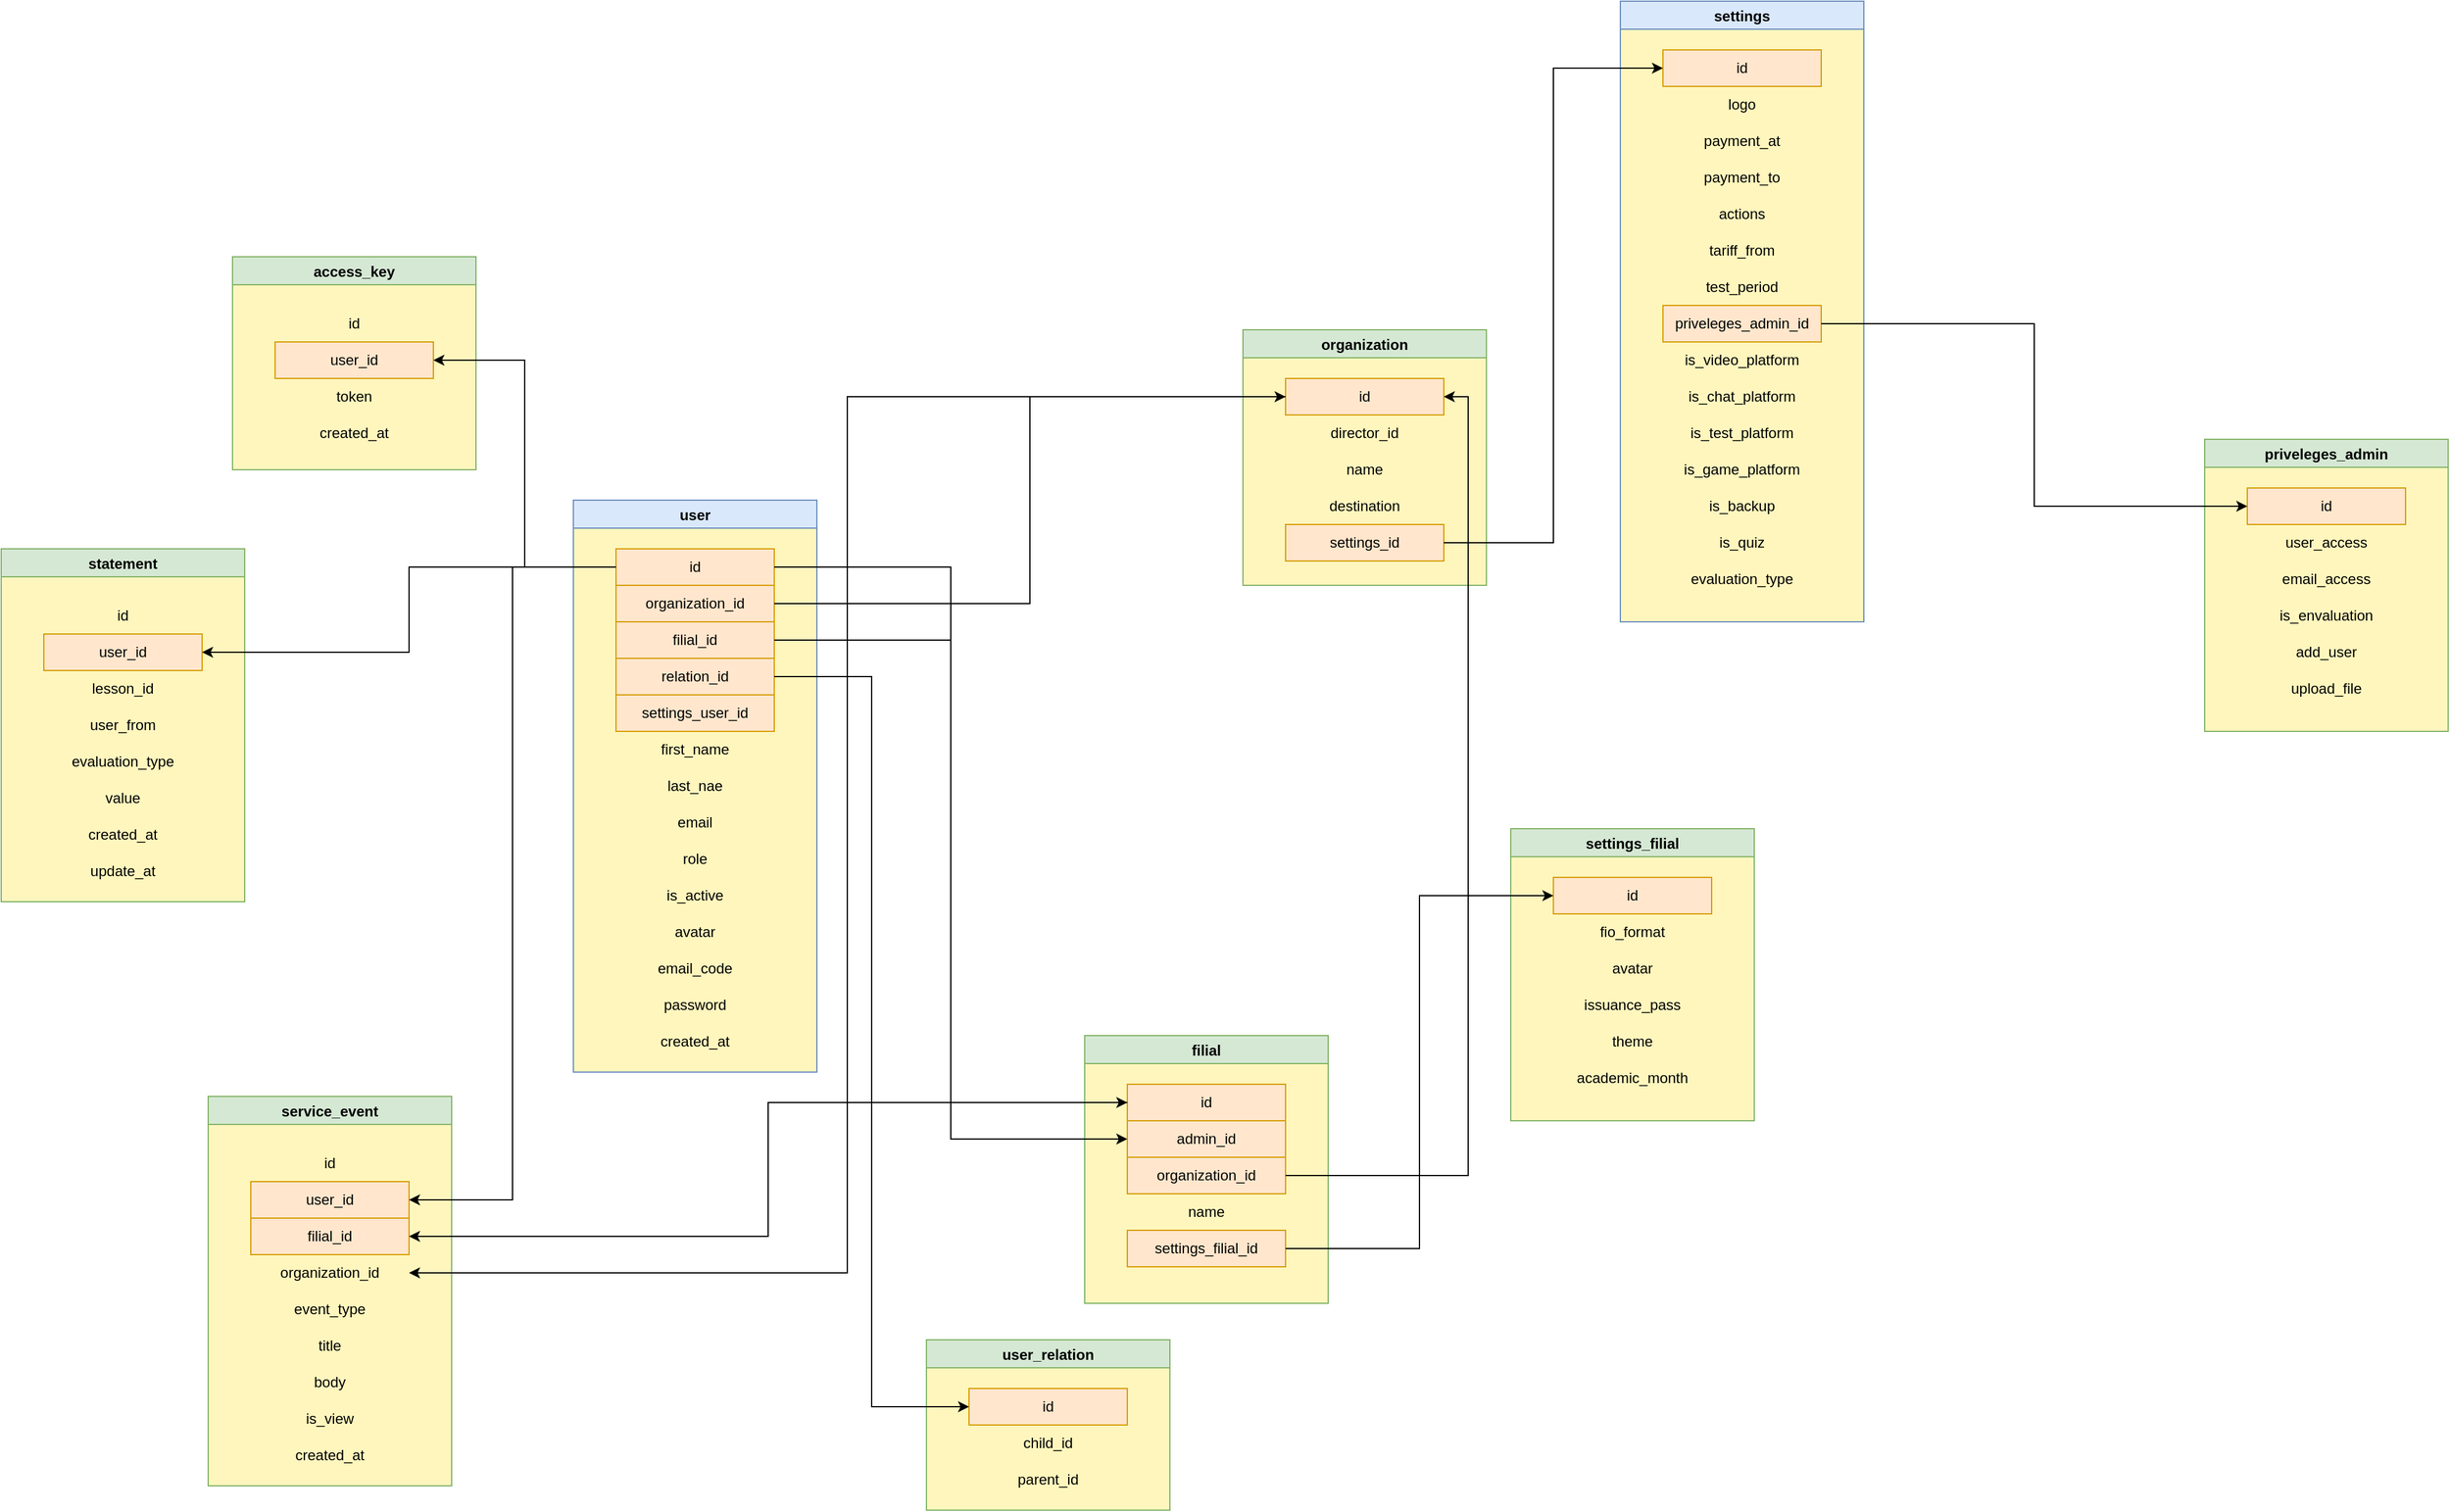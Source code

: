 <mxfile version="20.3.0" type="device"><diagram id="kukXYQBWIx1UZzwsbkwW" name="Страница 1"><mxGraphModel dx="1695" dy="1722" grid="1" gridSize="10" guides="1" tooltips="1" connect="1" arrows="1" fold="1" page="1" pageScale="1" pageWidth="827" pageHeight="1169" math="0" shadow="0"><root><mxCell id="0"/><mxCell id="1" parent="0"/><mxCell id="zOd3u4BTmFpymQm0OlXh-1" value="user" style="swimlane;startSize=23;fillColor=#dae8fc;strokeColor=#6c8ebf;swimlaneFillColor=#FFF6BD;" parent="1" vertex="1"><mxGeometry x="30" y="50" width="200" height="470" as="geometry"/></mxCell><mxCell id="zOd3u4BTmFpymQm0OlXh-2" value="id" style="text;html=1;strokeColor=#d79b00;fillColor=#ffe6cc;align=center;verticalAlign=middle;whiteSpace=wrap;rounded=0;" parent="zOd3u4BTmFpymQm0OlXh-1" vertex="1"><mxGeometry x="35" y="40" width="130" height="30" as="geometry"/></mxCell><mxCell id="zOd3u4BTmFpymQm0OlXh-3" value="first_name" style="text;html=1;strokeColor=none;fillColor=none;align=center;verticalAlign=middle;whiteSpace=wrap;rounded=0;" parent="zOd3u4BTmFpymQm0OlXh-1" vertex="1"><mxGeometry x="35" y="190" width="130" height="30" as="geometry"/></mxCell><mxCell id="zOd3u4BTmFpymQm0OlXh-4" value="last_nae" style="text;html=1;strokeColor=none;fillColor=none;align=center;verticalAlign=middle;whiteSpace=wrap;rounded=0;" parent="zOd3u4BTmFpymQm0OlXh-1" vertex="1"><mxGeometry x="35" y="220" width="130" height="30" as="geometry"/></mxCell><mxCell id="zOd3u4BTmFpymQm0OlXh-5" value="role" style="text;html=1;strokeColor=none;fillColor=none;align=center;verticalAlign=middle;whiteSpace=wrap;rounded=0;" parent="zOd3u4BTmFpymQm0OlXh-1" vertex="1"><mxGeometry x="35" y="280" width="130" height="30" as="geometry"/></mxCell><mxCell id="zOd3u4BTmFpymQm0OlXh-6" value="password" style="text;html=1;strokeColor=none;fillColor=none;align=center;verticalAlign=middle;whiteSpace=wrap;rounded=0;" parent="zOd3u4BTmFpymQm0OlXh-1" vertex="1"><mxGeometry x="35" y="400" width="130" height="30" as="geometry"/></mxCell><mxCell id="zOd3u4BTmFpymQm0OlXh-7" value="organization_id" style="text;html=1;strokeColor=#d79b00;fillColor=#ffe6cc;align=center;verticalAlign=middle;whiteSpace=wrap;rounded=0;" parent="zOd3u4BTmFpymQm0OlXh-1" vertex="1"><mxGeometry x="35" y="70" width="130" height="30" as="geometry"/></mxCell><mxCell id="zOd3u4BTmFpymQm0OlXh-9" value="relation_id" style="text;html=1;strokeColor=#d79b00;fillColor=#ffe6cc;align=center;verticalAlign=middle;whiteSpace=wrap;rounded=0;" parent="zOd3u4BTmFpymQm0OlXh-1" vertex="1"><mxGeometry x="35" y="130" width="130" height="30" as="geometry"/></mxCell><mxCell id="zOd3u4BTmFpymQm0OlXh-8" value="filial_id" style="text;html=1;strokeColor=#d79b00;fillColor=#ffe6cc;align=center;verticalAlign=middle;whiteSpace=wrap;rounded=0;" parent="zOd3u4BTmFpymQm0OlXh-1" vertex="1"><mxGeometry x="35" y="100" width="130" height="30" as="geometry"/></mxCell><mxCell id="zOd3u4BTmFpymQm0OlXh-11" value="settings_user_id" style="text;html=1;strokeColor=#d79b00;fillColor=#ffe6cc;align=center;verticalAlign=middle;whiteSpace=wrap;rounded=0;" parent="zOd3u4BTmFpymQm0OlXh-1" vertex="1"><mxGeometry x="35" y="160" width="130" height="30" as="geometry"/></mxCell><mxCell id="zOd3u4BTmFpymQm0OlXh-63" value="created_at" style="text;html=1;align=center;verticalAlign=middle;whiteSpace=wrap;rounded=0;" parent="zOd3u4BTmFpymQm0OlXh-1" vertex="1"><mxGeometry x="35" y="430" width="130" height="30" as="geometry"/></mxCell><mxCell id="zOd3u4BTmFpymQm0OlXh-67" value="email" style="text;html=1;strokeColor=none;fillColor=none;align=center;verticalAlign=middle;whiteSpace=wrap;rounded=0;" parent="zOd3u4BTmFpymQm0OlXh-1" vertex="1"><mxGeometry x="35" y="250" width="130" height="30" as="geometry"/></mxCell><mxCell id="zOd3u4BTmFpymQm0OlXh-68" value="is_active" style="text;html=1;strokeColor=none;fillColor=none;align=center;verticalAlign=middle;whiteSpace=wrap;rounded=0;" parent="zOd3u4BTmFpymQm0OlXh-1" vertex="1"><mxGeometry x="35" y="310" width="130" height="30" as="geometry"/></mxCell><mxCell id="30DZBs7cynfoZaOk6e5v-39" value="avatar" style="text;html=1;strokeColor=none;fillColor=none;align=center;verticalAlign=middle;whiteSpace=wrap;rounded=0;" parent="zOd3u4BTmFpymQm0OlXh-1" vertex="1"><mxGeometry x="35" y="340" width="130" height="30" as="geometry"/></mxCell><mxCell id="30DZBs7cynfoZaOk6e5v-40" value="email_code" style="text;html=1;strokeColor=none;fillColor=none;align=center;verticalAlign=middle;whiteSpace=wrap;rounded=0;" parent="zOd3u4BTmFpymQm0OlXh-1" vertex="1"><mxGeometry x="35" y="370" width="130" height="30" as="geometry"/></mxCell><mxCell id="zOd3u4BTmFpymQm0OlXh-12" value="organization" style="swimlane;startSize=23;fillColor=#d5e8d4;strokeColor=#82b366;swimlaneFillColor=#FFF6BD;" parent="1" vertex="1"><mxGeometry x="580" y="-90" width="200" height="210" as="geometry"/></mxCell><mxCell id="zOd3u4BTmFpymQm0OlXh-13" value="id" style="text;html=1;strokeColor=#d79b00;fillColor=#ffe6cc;align=center;verticalAlign=middle;whiteSpace=wrap;rounded=0;" parent="zOd3u4BTmFpymQm0OlXh-12" vertex="1"><mxGeometry x="35" y="40" width="130" height="30" as="geometry"/></mxCell><mxCell id="zOd3u4BTmFpymQm0OlXh-18" value="director_id" style="text;html=1;strokeColor=none;fillColor=none;align=center;verticalAlign=middle;whiteSpace=wrap;rounded=0;" parent="zOd3u4BTmFpymQm0OlXh-12" vertex="1"><mxGeometry x="35" y="70" width="130" height="30" as="geometry"/></mxCell><mxCell id="zOd3u4BTmFpymQm0OlXh-21" value="settings_id" style="text;html=1;strokeColor=#d79b00;fillColor=#ffe6cc;align=center;verticalAlign=middle;whiteSpace=wrap;rounded=0;" parent="zOd3u4BTmFpymQm0OlXh-12" vertex="1"><mxGeometry x="35" y="160" width="130" height="30" as="geometry"/></mxCell><mxCell id="zOd3u4BTmFpymQm0OlXh-66" value="destination" style="text;html=1;strokeColor=none;fillColor=none;align=center;verticalAlign=middle;whiteSpace=wrap;rounded=0;" parent="zOd3u4BTmFpymQm0OlXh-12" vertex="1"><mxGeometry x="35" y="130" width="130" height="30" as="geometry"/></mxCell><mxCell id="30DZBs7cynfoZaOk6e5v-1" value="name" style="text;html=1;strokeColor=none;fillColor=none;align=center;verticalAlign=middle;whiteSpace=wrap;rounded=0;" parent="zOd3u4BTmFpymQm0OlXh-12" vertex="1"><mxGeometry x="35" y="100" width="130" height="30" as="geometry"/></mxCell><mxCell id="zOd3u4BTmFpymQm0OlXh-23" value="settings" style="swimlane;startSize=23;fillColor=#dae8fc;strokeColor=#6c8ebf;gradientColor=none;swimlaneFillColor=#FFF6BD;" parent="1" vertex="1"><mxGeometry x="890" y="-360" width="200" height="510" as="geometry"/></mxCell><mxCell id="zOd3u4BTmFpymQm0OlXh-24" value="id" style="text;html=1;strokeColor=#d79b00;fillColor=#ffe6cc;align=center;verticalAlign=middle;whiteSpace=wrap;rounded=0;" parent="zOd3u4BTmFpymQm0OlXh-23" vertex="1"><mxGeometry x="35" y="40" width="130" height="30" as="geometry"/></mxCell><mxCell id="zOd3u4BTmFpymQm0OlXh-54" value="logo" style="text;html=1;strokeColor=none;fillColor=none;align=center;verticalAlign=middle;whiteSpace=wrap;rounded=0;" parent="zOd3u4BTmFpymQm0OlXh-23" vertex="1"><mxGeometry x="35" y="70" width="130" height="30" as="geometry"/></mxCell><mxCell id="30DZBs7cynfoZaOk6e5v-2" value="payment_at" style="text;html=1;strokeColor=none;fillColor=none;align=center;verticalAlign=middle;whiteSpace=wrap;rounded=0;" parent="zOd3u4BTmFpymQm0OlXh-23" vertex="1"><mxGeometry x="35" y="100" width="130" height="30" as="geometry"/></mxCell><mxCell id="30DZBs7cynfoZaOk6e5v-3" value="payment_to" style="text;html=1;strokeColor=none;fillColor=none;align=center;verticalAlign=middle;whiteSpace=wrap;rounded=0;" parent="zOd3u4BTmFpymQm0OlXh-23" vertex="1"><mxGeometry x="35" y="130" width="130" height="30" as="geometry"/></mxCell><mxCell id="30DZBs7cynfoZaOk6e5v-5" value="actions" style="text;html=1;strokeColor=none;fillColor=none;align=center;verticalAlign=middle;whiteSpace=wrap;rounded=0;" parent="zOd3u4BTmFpymQm0OlXh-23" vertex="1"><mxGeometry x="35" y="160" width="130" height="30" as="geometry"/></mxCell><mxCell id="30DZBs7cynfoZaOk6e5v-6" value="tariff_from" style="text;html=1;strokeColor=none;fillColor=none;align=center;verticalAlign=middle;whiteSpace=wrap;rounded=0;" parent="zOd3u4BTmFpymQm0OlXh-23" vertex="1"><mxGeometry x="35" y="190" width="130" height="30" as="geometry"/></mxCell><mxCell id="30DZBs7cynfoZaOk6e5v-14" value="test_period" style="text;html=1;strokeColor=none;fillColor=none;align=center;verticalAlign=middle;whiteSpace=wrap;rounded=0;" parent="zOd3u4BTmFpymQm0OlXh-23" vertex="1"><mxGeometry x="35" y="220" width="130" height="30" as="geometry"/></mxCell><mxCell id="30DZBs7cynfoZaOk6e5v-15" value="priveleges_admin_id" style="text;html=1;strokeColor=#d79b00;fillColor=#ffe6cc;align=center;verticalAlign=middle;whiteSpace=wrap;rounded=0;" parent="zOd3u4BTmFpymQm0OlXh-23" vertex="1"><mxGeometry x="35" y="250" width="130" height="30" as="geometry"/></mxCell><mxCell id="30DZBs7cynfoZaOk6e5v-31" value="is_video_platform" style="text;html=1;strokeColor=none;fillColor=none;align=center;verticalAlign=middle;whiteSpace=wrap;rounded=0;" parent="zOd3u4BTmFpymQm0OlXh-23" vertex="1"><mxGeometry x="35" y="280" width="130" height="30" as="geometry"/></mxCell><mxCell id="30DZBs7cynfoZaOk6e5v-32" value="is_chat_platform" style="text;html=1;strokeColor=none;fillColor=none;align=center;verticalAlign=middle;whiteSpace=wrap;rounded=0;" parent="zOd3u4BTmFpymQm0OlXh-23" vertex="1"><mxGeometry x="35" y="310" width="130" height="30" as="geometry"/></mxCell><mxCell id="30DZBs7cynfoZaOk6e5v-33" value="is_test_platform" style="text;html=1;strokeColor=none;fillColor=none;align=center;verticalAlign=middle;whiteSpace=wrap;rounded=0;" parent="zOd3u4BTmFpymQm0OlXh-23" vertex="1"><mxGeometry x="35" y="340" width="130" height="30" as="geometry"/></mxCell><mxCell id="30DZBs7cynfoZaOk6e5v-34" value="is_game_platform" style="text;html=1;strokeColor=none;fillColor=none;align=center;verticalAlign=middle;whiteSpace=wrap;rounded=0;" parent="zOd3u4BTmFpymQm0OlXh-23" vertex="1"><mxGeometry x="35" y="370" width="130" height="30" as="geometry"/></mxCell><mxCell id="30DZBs7cynfoZaOk6e5v-35" value="is_backup" style="text;html=1;strokeColor=none;fillColor=none;align=center;verticalAlign=middle;whiteSpace=wrap;rounded=0;" parent="zOd3u4BTmFpymQm0OlXh-23" vertex="1"><mxGeometry x="35" y="400" width="130" height="30" as="geometry"/></mxCell><mxCell id="30DZBs7cynfoZaOk6e5v-36" value="is_quiz" style="text;html=1;strokeColor=none;fillColor=none;align=center;verticalAlign=middle;whiteSpace=wrap;rounded=0;" parent="zOd3u4BTmFpymQm0OlXh-23" vertex="1"><mxGeometry x="35" y="430" width="130" height="30" as="geometry"/></mxCell><mxCell id="30DZBs7cynfoZaOk6e5v-41" value="evaluation_type" style="text;html=1;strokeColor=none;fillColor=none;align=center;verticalAlign=middle;whiteSpace=wrap;rounded=0;" parent="zOd3u4BTmFpymQm0OlXh-23" vertex="1"><mxGeometry x="35" y="460" width="130" height="30" as="geometry"/></mxCell><mxCell id="zOd3u4BTmFpymQm0OlXh-27" style="edgeStyle=orthogonalEdgeStyle;rounded=0;orthogonalLoop=1;jettySize=auto;html=1;exitX=1;exitY=0.5;exitDx=0;exitDy=0;entryX=0;entryY=0.5;entryDx=0;entryDy=0;" parent="1" source="zOd3u4BTmFpymQm0OlXh-21" target="zOd3u4BTmFpymQm0OlXh-24" edge="1"><mxGeometry relative="1" as="geometry"/></mxCell><mxCell id="zOd3u4BTmFpymQm0OlXh-28" style="edgeStyle=orthogonalEdgeStyle;rounded=0;orthogonalLoop=1;jettySize=auto;html=1;exitX=1;exitY=0.5;exitDx=0;exitDy=0;entryX=0;entryY=0.5;entryDx=0;entryDy=0;" parent="1" source="zOd3u4BTmFpymQm0OlXh-7" target="zOd3u4BTmFpymQm0OlXh-13" edge="1"><mxGeometry relative="1" as="geometry"/></mxCell><mxCell id="zOd3u4BTmFpymQm0OlXh-29" value="filial" style="swimlane;startSize=23;fillColor=#d5e8d4;strokeColor=#82b366;swimlaneFillColor=#FFF6BD;" parent="1" vertex="1"><mxGeometry x="450" y="490" width="200" height="220" as="geometry"/></mxCell><mxCell id="zOd3u4BTmFpymQm0OlXh-30" value="id" style="text;html=1;strokeColor=#d79b00;fillColor=#ffe6cc;align=center;verticalAlign=middle;whiteSpace=wrap;rounded=0;" parent="zOd3u4BTmFpymQm0OlXh-29" vertex="1"><mxGeometry x="35" y="40" width="130" height="30" as="geometry"/></mxCell><mxCell id="zOd3u4BTmFpymQm0OlXh-31" value="name" style="text;html=1;strokeColor=none;fillColor=none;align=center;verticalAlign=middle;whiteSpace=wrap;rounded=0;" parent="zOd3u4BTmFpymQm0OlXh-29" vertex="1"><mxGeometry x="35" y="130" width="130" height="30" as="geometry"/></mxCell><mxCell id="zOd3u4BTmFpymQm0OlXh-32" value="settings_filial_id" style="text;html=1;strokeColor=#d79b00;fillColor=#ffe6cc;align=center;verticalAlign=middle;whiteSpace=wrap;rounded=0;" parent="zOd3u4BTmFpymQm0OlXh-29" vertex="1"><mxGeometry x="35" y="160" width="130" height="30" as="geometry"/></mxCell><mxCell id="zOd3u4BTmFpymQm0OlXh-55" value="admin_id" style="text;html=1;strokeColor=#d79b00;fillColor=#ffe6cc;align=center;verticalAlign=middle;whiteSpace=wrap;rounded=0;" parent="zOd3u4BTmFpymQm0OlXh-29" vertex="1"><mxGeometry x="35" y="70" width="130" height="30" as="geometry"/></mxCell><mxCell id="zOd3u4BTmFpymQm0OlXh-56" value="organization_id" style="text;html=1;strokeColor=#d79b00;fillColor=#ffe6cc;align=center;verticalAlign=middle;whiteSpace=wrap;rounded=0;" parent="zOd3u4BTmFpymQm0OlXh-29" vertex="1"><mxGeometry x="35" y="100" width="130" height="30" as="geometry"/></mxCell><mxCell id="zOd3u4BTmFpymQm0OlXh-33" style="edgeStyle=orthogonalEdgeStyle;rounded=0;orthogonalLoop=1;jettySize=auto;html=1;exitX=1;exitY=0.5;exitDx=0;exitDy=0;entryX=0;entryY=0.5;entryDx=0;entryDy=0;" parent="1" source="zOd3u4BTmFpymQm0OlXh-8" target="zOd3u4BTmFpymQm0OlXh-30" edge="1"><mxGeometry relative="1" as="geometry"/></mxCell><mxCell id="zOd3u4BTmFpymQm0OlXh-34" value="settings_filial" style="swimlane;startSize=23;fillColor=#d5e8d4;strokeColor=#82b366;swimlaneFillColor=#FFF6BD;" parent="1" vertex="1"><mxGeometry x="800" y="320" width="200" height="240" as="geometry"/></mxCell><mxCell id="zOd3u4BTmFpymQm0OlXh-35" value="id" style="text;html=1;strokeColor=#d79b00;fillColor=#ffe6cc;align=center;verticalAlign=middle;whiteSpace=wrap;rounded=0;" parent="zOd3u4BTmFpymQm0OlXh-34" vertex="1"><mxGeometry x="35" y="40" width="130" height="30" as="geometry"/></mxCell><mxCell id="30DZBs7cynfoZaOk6e5v-12" value="theme" style="text;html=1;strokeColor=none;fillColor=none;align=center;verticalAlign=middle;whiteSpace=wrap;rounded=0;" parent="zOd3u4BTmFpymQm0OlXh-34" vertex="1"><mxGeometry x="35" y="160" width="130" height="30" as="geometry"/></mxCell><mxCell id="30DZBs7cynfoZaOk6e5v-13" value="academic_month" style="text;html=1;strokeColor=none;fillColor=none;align=center;verticalAlign=middle;whiteSpace=wrap;rounded=0;" parent="zOd3u4BTmFpymQm0OlXh-34" vertex="1"><mxGeometry x="35" y="190" width="130" height="30" as="geometry"/></mxCell><mxCell id="30DZBs7cynfoZaOk6e5v-4" value="issuance_pass" style="text;html=1;strokeColor=none;fillColor=none;align=center;verticalAlign=middle;whiteSpace=wrap;rounded=0;" parent="zOd3u4BTmFpymQm0OlXh-34" vertex="1"><mxGeometry x="35" y="130" width="130" height="30" as="geometry"/></mxCell><mxCell id="30DZBs7cynfoZaOk6e5v-38" value="avatar" style="text;html=1;strokeColor=none;fillColor=none;align=center;verticalAlign=middle;whiteSpace=wrap;rounded=0;" parent="zOd3u4BTmFpymQm0OlXh-34" vertex="1"><mxGeometry x="35" y="100" width="130" height="30" as="geometry"/></mxCell><mxCell id="30DZBs7cynfoZaOk6e5v-37" value="fio_format" style="text;html=1;strokeColor=none;fillColor=none;align=center;verticalAlign=middle;whiteSpace=wrap;rounded=0;" parent="zOd3u4BTmFpymQm0OlXh-34" vertex="1"><mxGeometry x="35" y="70" width="130" height="30" as="geometry"/></mxCell><mxCell id="zOd3u4BTmFpymQm0OlXh-38" style="edgeStyle=orthogonalEdgeStyle;rounded=0;orthogonalLoop=1;jettySize=auto;html=1;exitX=1;exitY=0.5;exitDx=0;exitDy=0;entryX=0;entryY=0.5;entryDx=0;entryDy=0;" parent="1" source="zOd3u4BTmFpymQm0OlXh-32" target="zOd3u4BTmFpymQm0OlXh-35" edge="1"><mxGeometry relative="1" as="geometry"/></mxCell><mxCell id="zOd3u4BTmFpymQm0OlXh-39" value="user_relation" style="swimlane;startSize=23;fillColor=#d5e8d4;strokeColor=#82b366;swimlaneFillColor=#FFF6BD;" parent="1" vertex="1"><mxGeometry x="320" y="740" width="200" height="140" as="geometry"/></mxCell><mxCell id="zOd3u4BTmFpymQm0OlXh-40" value="id" style="text;html=1;strokeColor=#d79b00;fillColor=#ffe6cc;align=center;verticalAlign=middle;whiteSpace=wrap;rounded=0;" parent="zOd3u4BTmFpymQm0OlXh-39" vertex="1"><mxGeometry x="35" y="40" width="130" height="30" as="geometry"/></mxCell><mxCell id="zOd3u4BTmFpymQm0OlXh-41" value="child_id" style="text;html=1;strokeColor=none;fillColor=none;align=center;verticalAlign=middle;whiteSpace=wrap;rounded=0;" parent="zOd3u4BTmFpymQm0OlXh-39" vertex="1"><mxGeometry x="35" y="70" width="130" height="30" as="geometry"/></mxCell><mxCell id="zOd3u4BTmFpymQm0OlXh-42" value="parent_id" style="text;html=1;align=center;verticalAlign=middle;whiteSpace=wrap;rounded=0;" parent="zOd3u4BTmFpymQm0OlXh-39" vertex="1"><mxGeometry x="35" y="100" width="130" height="30" as="geometry"/></mxCell><mxCell id="zOd3u4BTmFpymQm0OlXh-43" style="edgeStyle=orthogonalEdgeStyle;rounded=0;orthogonalLoop=1;jettySize=auto;html=1;exitX=1;exitY=0.5;exitDx=0;exitDy=0;entryX=0;entryY=0.5;entryDx=0;entryDy=0;" parent="1" source="zOd3u4BTmFpymQm0OlXh-9" target="zOd3u4BTmFpymQm0OlXh-40" edge="1"><mxGeometry relative="1" as="geometry"/></mxCell><mxCell id="zOd3u4BTmFpymQm0OlXh-44" value="statement" style="swimlane;startSize=23;fillColor=#d5e8d4;strokeColor=#82b366;swimlaneFillColor=#FFF6BD;" parent="1" vertex="1"><mxGeometry x="-440" y="90" width="200" height="290" as="geometry"/></mxCell><mxCell id="zOd3u4BTmFpymQm0OlXh-45" value="id" style="text;html=1;align=center;verticalAlign=middle;whiteSpace=wrap;rounded=0;" parent="zOd3u4BTmFpymQm0OlXh-44" vertex="1"><mxGeometry x="35" y="40" width="130" height="30" as="geometry"/></mxCell><mxCell id="zOd3u4BTmFpymQm0OlXh-46" value="user_id" style="text;html=1;strokeColor=#d79b00;fillColor=#ffe6cc;align=center;verticalAlign=middle;whiteSpace=wrap;rounded=0;" parent="zOd3u4BTmFpymQm0OlXh-44" vertex="1"><mxGeometry x="35" y="70" width="130" height="30" as="geometry"/></mxCell><mxCell id="30DZBs7cynfoZaOk6e5v-45" value="lesson_id" style="text;html=1;strokeColor=none;fillColor=none;align=center;verticalAlign=middle;whiteSpace=wrap;rounded=0;" parent="zOd3u4BTmFpymQm0OlXh-44" vertex="1"><mxGeometry x="35" y="100" width="130" height="30" as="geometry"/></mxCell><mxCell id="30DZBs7cynfoZaOk6e5v-46" value="user_from" style="text;html=1;strokeColor=none;fillColor=none;align=center;verticalAlign=middle;whiteSpace=wrap;rounded=0;" parent="zOd3u4BTmFpymQm0OlXh-44" vertex="1"><mxGeometry x="35" y="130" width="130" height="30" as="geometry"/></mxCell><mxCell id="30DZBs7cynfoZaOk6e5v-47" value="evaluation_type" style="text;html=1;strokeColor=none;fillColor=none;align=center;verticalAlign=middle;whiteSpace=wrap;rounded=0;" parent="zOd3u4BTmFpymQm0OlXh-44" vertex="1"><mxGeometry x="35" y="160" width="130" height="30" as="geometry"/></mxCell><mxCell id="30DZBs7cynfoZaOk6e5v-56" value="created_at" style="text;html=1;align=center;verticalAlign=middle;whiteSpace=wrap;rounded=0;" parent="zOd3u4BTmFpymQm0OlXh-44" vertex="1"><mxGeometry x="35" y="220" width="130" height="30" as="geometry"/></mxCell><mxCell id="30DZBs7cynfoZaOk6e5v-57" value="update_at" style="text;html=1;align=center;verticalAlign=middle;whiteSpace=wrap;rounded=0;" parent="zOd3u4BTmFpymQm0OlXh-44" vertex="1"><mxGeometry x="35" y="250" width="130" height="30" as="geometry"/></mxCell><mxCell id="30DZBs7cynfoZaOk6e5v-58" value="value" style="text;html=1;strokeColor=none;fillColor=none;align=center;verticalAlign=middle;whiteSpace=wrap;rounded=0;" parent="zOd3u4BTmFpymQm0OlXh-44" vertex="1"><mxGeometry x="35" y="190" width="130" height="30" as="geometry"/></mxCell><mxCell id="zOd3u4BTmFpymQm0OlXh-58" style="edgeStyle=orthogonalEdgeStyle;rounded=0;orthogonalLoop=1;jettySize=auto;html=1;exitX=1;exitY=0.5;exitDx=0;exitDy=0;entryX=1;entryY=0.5;entryDx=0;entryDy=0;" parent="1" source="zOd3u4BTmFpymQm0OlXh-56" target="zOd3u4BTmFpymQm0OlXh-13" edge="1"><mxGeometry relative="1" as="geometry"/></mxCell><mxCell id="zOd3u4BTmFpymQm0OlXh-59" value="access_key" style="swimlane;startSize=23;fillColor=#d5e8d4;strokeColor=#82b366;swimlaneFillColor=#FFF6BD;" parent="1" vertex="1"><mxGeometry x="-250" y="-150" width="200" height="175" as="geometry"/></mxCell><mxCell id="zOd3u4BTmFpymQm0OlXh-60" value="user_id" style="text;html=1;strokeColor=#d79b00;fillColor=#ffe6cc;align=center;verticalAlign=middle;whiteSpace=wrap;rounded=0;" parent="zOd3u4BTmFpymQm0OlXh-59" vertex="1"><mxGeometry x="35" y="70" width="130" height="30" as="geometry"/></mxCell><mxCell id="zOd3u4BTmFpymQm0OlXh-61" value="token" style="text;html=1;strokeColor=none;fillColor=none;align=center;verticalAlign=middle;whiteSpace=wrap;rounded=0;" parent="zOd3u4BTmFpymQm0OlXh-59" vertex="1"><mxGeometry x="35" y="100" width="130" height="30" as="geometry"/></mxCell><mxCell id="zOd3u4BTmFpymQm0OlXh-62" value="created_at" style="text;html=1;align=center;verticalAlign=middle;whiteSpace=wrap;rounded=0;" parent="zOd3u4BTmFpymQm0OlXh-59" vertex="1"><mxGeometry x="35" y="130" width="130" height="30" as="geometry"/></mxCell><mxCell id="zOd3u4BTmFpymQm0OlXh-65" value="id" style="text;html=1;strokeColor=none;fillColor=none;align=center;verticalAlign=middle;whiteSpace=wrap;rounded=0;" parent="zOd3u4BTmFpymQm0OlXh-59" vertex="1"><mxGeometry x="35" y="40" width="130" height="30" as="geometry"/></mxCell><mxCell id="zOd3u4BTmFpymQm0OlXh-64" style="edgeStyle=orthogonalEdgeStyle;rounded=0;orthogonalLoop=1;jettySize=auto;html=1;exitX=0;exitY=0.5;exitDx=0;exitDy=0;entryX=1;entryY=0.5;entryDx=0;entryDy=0;" parent="1" source="zOd3u4BTmFpymQm0OlXh-2" target="zOd3u4BTmFpymQm0OlXh-60" edge="1"><mxGeometry relative="1" as="geometry"/></mxCell><mxCell id="30DZBs7cynfoZaOk6e5v-22" value="priveleges_admin" style="swimlane;startSize=23;fillColor=#d5e8d4;strokeColor=#82b366;swimlaneFillColor=#FFF6BD;" parent="1" vertex="1"><mxGeometry x="1370" width="200" height="240" as="geometry"/></mxCell><mxCell id="30DZBs7cynfoZaOk6e5v-23" value="id" style="text;html=1;strokeColor=#d79b00;fillColor=#ffe6cc;align=center;verticalAlign=middle;whiteSpace=wrap;rounded=0;" parent="30DZBs7cynfoZaOk6e5v-22" vertex="1"><mxGeometry x="35" y="40" width="130" height="30" as="geometry"/></mxCell><mxCell id="30DZBs7cynfoZaOk6e5v-24" value="user_access" style="text;html=1;strokeColor=none;fillColor=none;align=center;verticalAlign=middle;whiteSpace=wrap;rounded=0;" parent="30DZBs7cynfoZaOk6e5v-22" vertex="1"><mxGeometry x="35" y="70" width="130" height="30" as="geometry"/></mxCell><mxCell id="30DZBs7cynfoZaOk6e5v-25" value="email_access" style="text;html=1;strokeColor=none;fillColor=none;align=center;verticalAlign=middle;whiteSpace=wrap;rounded=0;" parent="30DZBs7cynfoZaOk6e5v-22" vertex="1"><mxGeometry x="35" y="100" width="130" height="30" as="geometry"/></mxCell><mxCell id="30DZBs7cynfoZaOk6e5v-26" value="is_envaluation" style="text;html=1;strokeColor=none;fillColor=none;align=center;verticalAlign=middle;whiteSpace=wrap;rounded=0;" parent="30DZBs7cynfoZaOk6e5v-22" vertex="1"><mxGeometry x="35" y="130" width="130" height="30" as="geometry"/></mxCell><mxCell id="30DZBs7cynfoZaOk6e5v-27" value="add_user" style="text;html=1;strokeColor=none;fillColor=none;align=center;verticalAlign=middle;whiteSpace=wrap;rounded=0;" parent="30DZBs7cynfoZaOk6e5v-22" vertex="1"><mxGeometry x="35" y="160" width="130" height="30" as="geometry"/></mxCell><mxCell id="30DZBs7cynfoZaOk6e5v-28" value="upload_file" style="text;html=1;strokeColor=none;fillColor=none;align=center;verticalAlign=middle;whiteSpace=wrap;rounded=0;" parent="30DZBs7cynfoZaOk6e5v-22" vertex="1"><mxGeometry x="35" y="190" width="130" height="30" as="geometry"/></mxCell><mxCell id="30DZBs7cynfoZaOk6e5v-30" style="edgeStyle=orthogonalEdgeStyle;rounded=0;orthogonalLoop=1;jettySize=auto;html=1;exitX=1;exitY=0.5;exitDx=0;exitDy=0;entryX=0;entryY=0.5;entryDx=0;entryDy=0;" parent="1" source="30DZBs7cynfoZaOk6e5v-15" target="30DZBs7cynfoZaOk6e5v-23" edge="1"><mxGeometry relative="1" as="geometry"/></mxCell><mxCell id="30DZBs7cynfoZaOk6e5v-42" style="edgeStyle=orthogonalEdgeStyle;rounded=0;orthogonalLoop=1;jettySize=auto;html=1;exitX=1;exitY=0.5;exitDx=0;exitDy=0;entryX=0;entryY=0.5;entryDx=0;entryDy=0;" parent="1" source="zOd3u4BTmFpymQm0OlXh-2" target="zOd3u4BTmFpymQm0OlXh-55" edge="1"><mxGeometry relative="1" as="geometry"/></mxCell><mxCell id="30DZBs7cynfoZaOk6e5v-55" style="edgeStyle=orthogonalEdgeStyle;rounded=0;orthogonalLoop=1;jettySize=auto;html=1;exitX=0;exitY=0.5;exitDx=0;exitDy=0;entryX=1;entryY=0.5;entryDx=0;entryDy=0;" parent="1" source="zOd3u4BTmFpymQm0OlXh-2" target="zOd3u4BTmFpymQm0OlXh-46" edge="1"><mxGeometry relative="1" as="geometry"/></mxCell><mxCell id="30DZBs7cynfoZaOk6e5v-59" value="service_event" style="swimlane;startSize=23;fillColor=#d5e8d4;strokeColor=#82b366;swimlaneFillColor=#FFF6BD;" parent="1" vertex="1"><mxGeometry x="-270" y="540" width="200" height="320" as="geometry"/></mxCell><mxCell id="30DZBs7cynfoZaOk6e5v-60" value="id" style="text;html=1;align=center;verticalAlign=middle;whiteSpace=wrap;rounded=0;" parent="30DZBs7cynfoZaOk6e5v-59" vertex="1"><mxGeometry x="35" y="40" width="130" height="30" as="geometry"/></mxCell><mxCell id="30DZBs7cynfoZaOk6e5v-61" value="user_id" style="text;html=1;strokeColor=#d79b00;fillColor=#ffe6cc;align=center;verticalAlign=middle;whiteSpace=wrap;rounded=0;" parent="30DZBs7cynfoZaOk6e5v-59" vertex="1"><mxGeometry x="35" y="70" width="130" height="30" as="geometry"/></mxCell><mxCell id="30DZBs7cynfoZaOk6e5v-63" value="organization_id" style="text;html=1;strokeColor=none;fillColor=none;align=center;verticalAlign=middle;whiteSpace=wrap;rounded=0;" parent="30DZBs7cynfoZaOk6e5v-59" vertex="1"><mxGeometry x="35" y="130" width="130" height="30" as="geometry"/></mxCell><mxCell id="30DZBs7cynfoZaOk6e5v-64" value="title" style="text;html=1;strokeColor=none;fillColor=none;align=center;verticalAlign=middle;whiteSpace=wrap;rounded=0;" parent="30DZBs7cynfoZaOk6e5v-59" vertex="1"><mxGeometry x="35" y="190" width="130" height="30" as="geometry"/></mxCell><mxCell id="30DZBs7cynfoZaOk6e5v-65" value="is_view" style="text;html=1;align=center;verticalAlign=middle;whiteSpace=wrap;rounded=0;" parent="30DZBs7cynfoZaOk6e5v-59" vertex="1"><mxGeometry x="35" y="250" width="130" height="30" as="geometry"/></mxCell><mxCell id="30DZBs7cynfoZaOk6e5v-67" value="body" style="text;html=1;strokeColor=none;fillColor=none;align=center;verticalAlign=middle;whiteSpace=wrap;rounded=0;" parent="30DZBs7cynfoZaOk6e5v-59" vertex="1"><mxGeometry x="35" y="220" width="130" height="30" as="geometry"/></mxCell><mxCell id="30DZBs7cynfoZaOk6e5v-69" value="filial_id" style="text;html=1;strokeColor=#d79b00;fillColor=#ffe6cc;align=center;verticalAlign=middle;whiteSpace=wrap;rounded=0;" parent="30DZBs7cynfoZaOk6e5v-59" vertex="1"><mxGeometry x="35" y="100" width="130" height="30" as="geometry"/></mxCell><mxCell id="30DZBs7cynfoZaOk6e5v-72" value="event_type" style="text;html=1;strokeColor=none;fillColor=none;align=center;verticalAlign=middle;whiteSpace=wrap;rounded=0;" parent="30DZBs7cynfoZaOk6e5v-59" vertex="1"><mxGeometry x="35" y="160" width="130" height="30" as="geometry"/></mxCell><mxCell id="30DZBs7cynfoZaOk6e5v-73" value="created_at" style="text;html=1;align=center;verticalAlign=middle;whiteSpace=wrap;rounded=0;" parent="30DZBs7cynfoZaOk6e5v-59" vertex="1"><mxGeometry x="35" y="280" width="130" height="30" as="geometry"/></mxCell><mxCell id="30DZBs7cynfoZaOk6e5v-68" style="edgeStyle=orthogonalEdgeStyle;rounded=0;orthogonalLoop=1;jettySize=auto;html=1;exitX=0;exitY=0.5;exitDx=0;exitDy=0;entryX=1;entryY=0.5;entryDx=0;entryDy=0;" parent="1" source="zOd3u4BTmFpymQm0OlXh-2" target="30DZBs7cynfoZaOk6e5v-61" edge="1"><mxGeometry relative="1" as="geometry"/></mxCell><mxCell id="30DZBs7cynfoZaOk6e5v-70" style="edgeStyle=orthogonalEdgeStyle;rounded=0;orthogonalLoop=1;jettySize=auto;html=1;exitX=0;exitY=0.5;exitDx=0;exitDy=0;entryX=1;entryY=0.5;entryDx=0;entryDy=0;" parent="1" source="zOd3u4BTmFpymQm0OlXh-30" target="30DZBs7cynfoZaOk6e5v-69" edge="1"><mxGeometry relative="1" as="geometry"/></mxCell><mxCell id="30DZBs7cynfoZaOk6e5v-71" style="edgeStyle=orthogonalEdgeStyle;rounded=0;orthogonalLoop=1;jettySize=auto;html=1;exitX=0;exitY=0.5;exitDx=0;exitDy=0;entryX=1;entryY=0.5;entryDx=0;entryDy=0;" parent="1" source="zOd3u4BTmFpymQm0OlXh-13" target="30DZBs7cynfoZaOk6e5v-63" edge="1"><mxGeometry relative="1" as="geometry"/></mxCell></root></mxGraphModel></diagram></mxfile>